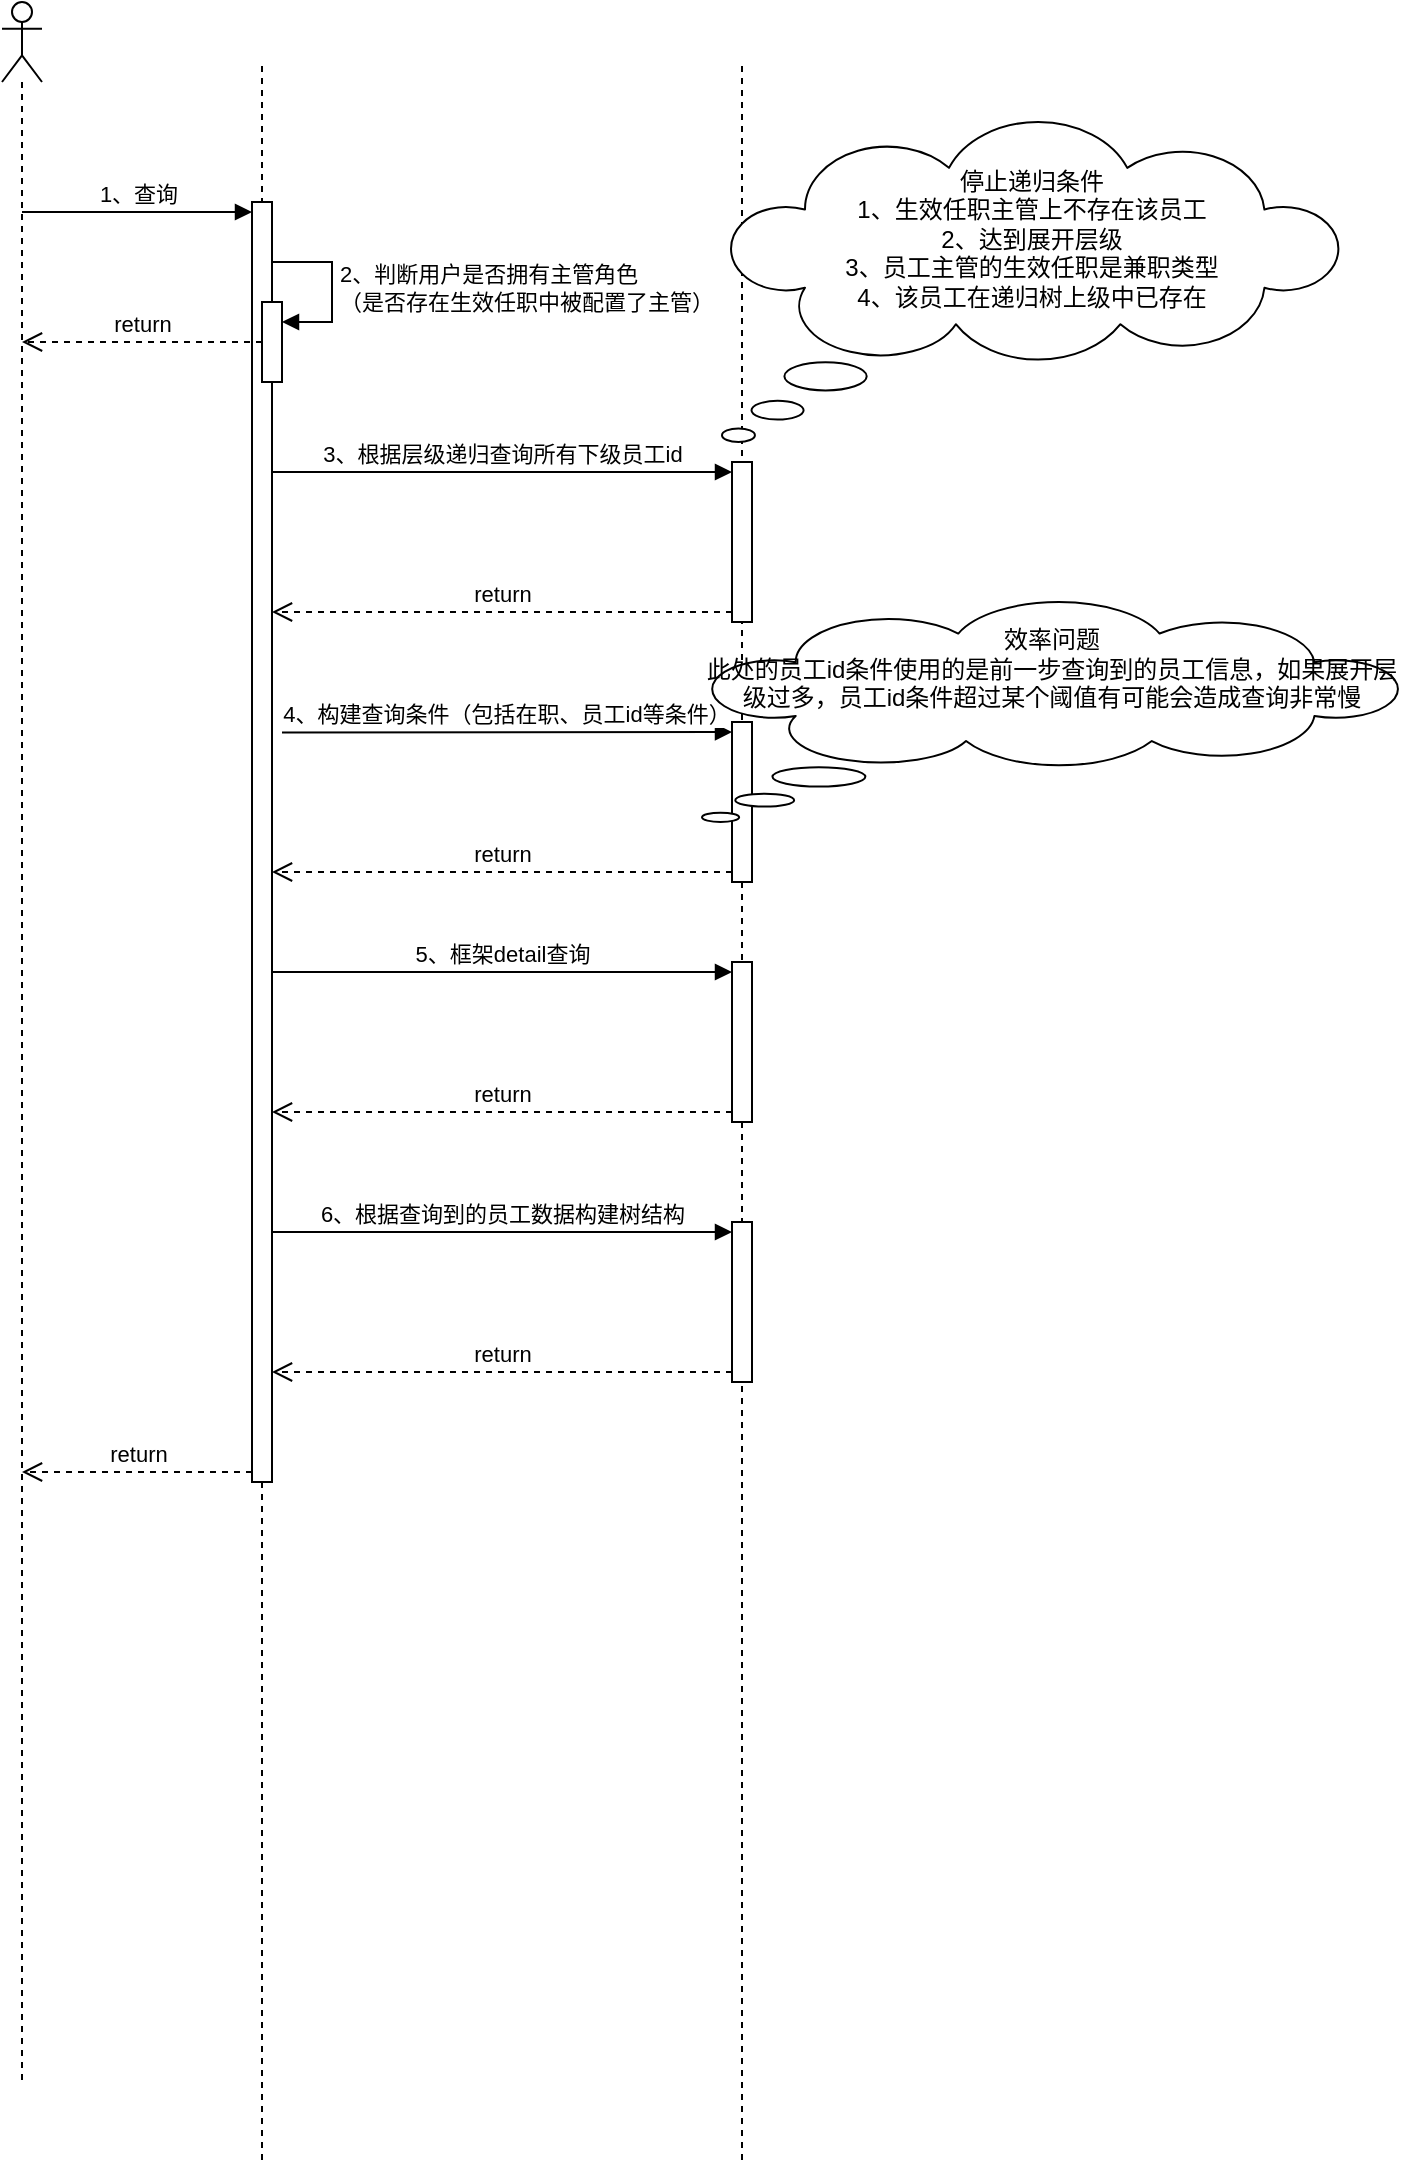 <mxfile version="23.1.5" type="github">
  <diagram name="第 1 页" id="gGNzHbZxtVyuUFQX-Yiw">
    <mxGraphModel dx="1434" dy="749" grid="1" gridSize="10" guides="1" tooltips="1" connect="1" arrows="1" fold="1" page="1" pageScale="1" pageWidth="827" pageHeight="1169" math="0" shadow="0">
      <root>
        <mxCell id="0" />
        <mxCell id="1" parent="0" />
        <mxCell id="tY0vm_PG-ZFwHlgBGjM2-1" value="" style="shape=umlLifeline;perimeter=lifelinePerimeter;whiteSpace=wrap;html=1;container=1;dropTarget=0;collapsible=0;recursiveResize=0;outlineConnect=0;portConstraint=eastwest;newEdgeStyle={&quot;curved&quot;:0,&quot;rounded&quot;:0};participant=umlActor;" parent="1" vertex="1">
          <mxGeometry x="70" y="90" width="20" height="1040" as="geometry" />
        </mxCell>
        <mxCell id="tY0vm_PG-ZFwHlgBGjM2-2" value="" style="endArrow=none;dashed=1;html=1;rounded=0;" parent="1" edge="1">
          <mxGeometry width="50" height="50" relative="1" as="geometry">
            <mxPoint x="200" y="1169" as="sourcePoint" />
            <mxPoint x="200" y="120" as="targetPoint" />
          </mxGeometry>
        </mxCell>
        <mxCell id="tY0vm_PG-ZFwHlgBGjM2-3" value="" style="html=1;points=[[0,0,0,0,5],[0,1,0,0,-5],[1,0,0,0,5],[1,1,0,0,-5]];perimeter=orthogonalPerimeter;outlineConnect=0;targetShapes=umlLifeline;portConstraint=eastwest;newEdgeStyle={&quot;curved&quot;:0,&quot;rounded&quot;:0};" parent="1" vertex="1">
          <mxGeometry x="195" y="190" width="10" height="640" as="geometry" />
        </mxCell>
        <mxCell id="tY0vm_PG-ZFwHlgBGjM2-4" value="1、查询" style="html=1;verticalAlign=bottom;endArrow=block;curved=0;rounded=0;entryX=0;entryY=0;entryDx=0;entryDy=5;" parent="1" source="tY0vm_PG-ZFwHlgBGjM2-1" target="tY0vm_PG-ZFwHlgBGjM2-3" edge="1">
          <mxGeometry relative="1" as="geometry">
            <mxPoint x="170" y="195" as="sourcePoint" />
          </mxGeometry>
        </mxCell>
        <mxCell id="tY0vm_PG-ZFwHlgBGjM2-5" value="return" style="html=1;verticalAlign=bottom;endArrow=open;dashed=1;endSize=8;curved=0;rounded=0;exitX=0;exitY=1;exitDx=0;exitDy=-5;" parent="1" source="tY0vm_PG-ZFwHlgBGjM2-3" target="tY0vm_PG-ZFwHlgBGjM2-1" edge="1">
          <mxGeometry relative="1" as="geometry">
            <mxPoint x="170" y="265" as="targetPoint" />
          </mxGeometry>
        </mxCell>
        <mxCell id="tY0vm_PG-ZFwHlgBGjM2-10" value="" style="endArrow=none;dashed=1;html=1;rounded=0;" parent="1" edge="1">
          <mxGeometry width="50" height="50" relative="1" as="geometry">
            <mxPoint x="440" y="1169" as="sourcePoint" />
            <mxPoint x="440" y="120" as="targetPoint" />
          </mxGeometry>
        </mxCell>
        <mxCell id="tY0vm_PG-ZFwHlgBGjM2-16" value="" style="html=1;points=[[0,0,0,0,5],[0,1,0,0,-5],[1,0,0,0,5],[1,1,0,0,-5]];perimeter=orthogonalPerimeter;outlineConnect=0;targetShapes=umlLifeline;portConstraint=eastwest;newEdgeStyle={&quot;curved&quot;:0,&quot;rounded&quot;:0};" parent="1" vertex="1">
          <mxGeometry x="200" y="240" width="10" height="40" as="geometry" />
        </mxCell>
        <mxCell id="tY0vm_PG-ZFwHlgBGjM2-17" value="2、判断用户是否拥有主管角色&lt;br&gt;（是否存在生效任职中被配置了主管）" style="html=1;align=left;spacingLeft=2;endArrow=block;rounded=0;edgeStyle=orthogonalEdgeStyle;curved=0;rounded=0;" parent="1" target="tY0vm_PG-ZFwHlgBGjM2-16" edge="1">
          <mxGeometry relative="1" as="geometry">
            <mxPoint x="205" y="220" as="sourcePoint" />
            <Array as="points">
              <mxPoint x="235" y="250" />
            </Array>
          </mxGeometry>
        </mxCell>
        <mxCell id="tY0vm_PG-ZFwHlgBGjM2-18" value="return" style="html=1;verticalAlign=bottom;endArrow=open;dashed=1;endSize=8;curved=0;rounded=0;" parent="1" target="tY0vm_PG-ZFwHlgBGjM2-1" edge="1">
          <mxGeometry relative="1" as="geometry">
            <mxPoint x="200" y="260" as="sourcePoint" />
            <mxPoint x="120" y="260" as="targetPoint" />
          </mxGeometry>
        </mxCell>
        <mxCell id="tY0vm_PG-ZFwHlgBGjM2-19" value="" style="html=1;points=[[0,0,0,0,5],[0,1,0,0,-5],[1,0,0,0,5],[1,1,0,0,-5]];perimeter=orthogonalPerimeter;outlineConnect=0;targetShapes=umlLifeline;portConstraint=eastwest;newEdgeStyle={&quot;curved&quot;:0,&quot;rounded&quot;:0};" parent="1" vertex="1">
          <mxGeometry x="435" y="320" width="10" height="80" as="geometry" />
        </mxCell>
        <mxCell id="tY0vm_PG-ZFwHlgBGjM2-20" value="3、根据层级递归查询所有下级员工id" style="html=1;verticalAlign=bottom;endArrow=block;curved=0;rounded=0;entryX=0;entryY=0;entryDx=0;entryDy=5;" parent="1" source="tY0vm_PG-ZFwHlgBGjM2-3" target="tY0vm_PG-ZFwHlgBGjM2-19" edge="1">
          <mxGeometry relative="1" as="geometry">
            <mxPoint x="370" y="325" as="sourcePoint" />
          </mxGeometry>
        </mxCell>
        <mxCell id="tY0vm_PG-ZFwHlgBGjM2-21" value="return" style="html=1;verticalAlign=bottom;endArrow=open;dashed=1;endSize=8;curved=0;rounded=0;exitX=0;exitY=1;exitDx=0;exitDy=-5;" parent="1" source="tY0vm_PG-ZFwHlgBGjM2-19" target="tY0vm_PG-ZFwHlgBGjM2-3" edge="1">
          <mxGeometry relative="1" as="geometry">
            <mxPoint x="370" y="395" as="targetPoint" />
          </mxGeometry>
        </mxCell>
        <mxCell id="tY0vm_PG-ZFwHlgBGjM2-22" value="" style="html=1;points=[[0,0,0,0,5],[0,1,0,0,-5],[1,0,0,0,5],[1,1,0,0,-5]];perimeter=orthogonalPerimeter;outlineConnect=0;targetShapes=umlLifeline;portConstraint=eastwest;newEdgeStyle={&quot;curved&quot;:0,&quot;rounded&quot;:0};" parent="1" vertex="1">
          <mxGeometry x="435" y="450" width="10" height="80" as="geometry" />
        </mxCell>
        <mxCell id="tY0vm_PG-ZFwHlgBGjM2-23" value="4、构建查询条件（包括在职、员工id等条件）" style="html=1;verticalAlign=bottom;endArrow=block;curved=0;rounded=0;entryX=0;entryY=0;entryDx=0;entryDy=5;exitX=1.5;exitY=0.557;exitDx=0;exitDy=0;exitPerimeter=0;" parent="1" target="tY0vm_PG-ZFwHlgBGjM2-22" edge="1">
          <mxGeometry relative="1" as="geometry">
            <mxPoint x="210" y="455.21" as="sourcePoint" />
          </mxGeometry>
        </mxCell>
        <mxCell id="tY0vm_PG-ZFwHlgBGjM2-24" value="return" style="html=1;verticalAlign=bottom;endArrow=open;dashed=1;endSize=8;curved=0;rounded=0;exitX=0;exitY=1;exitDx=0;exitDy=-5;" parent="1" source="tY0vm_PG-ZFwHlgBGjM2-22" edge="1">
          <mxGeometry relative="1" as="geometry">
            <mxPoint x="205" y="525" as="targetPoint" />
          </mxGeometry>
        </mxCell>
        <mxCell id="tY0vm_PG-ZFwHlgBGjM2-25" value="" style="html=1;points=[[0,0,0,0,5],[0,1,0,0,-5],[1,0,0,0,5],[1,1,0,0,-5]];perimeter=orthogonalPerimeter;outlineConnect=0;targetShapes=umlLifeline;portConstraint=eastwest;newEdgeStyle={&quot;curved&quot;:0,&quot;rounded&quot;:0};" parent="1" vertex="1">
          <mxGeometry x="435" y="570" width="10" height="80" as="geometry" />
        </mxCell>
        <mxCell id="tY0vm_PG-ZFwHlgBGjM2-26" value="5、框架detail查询" style="html=1;verticalAlign=bottom;endArrow=block;curved=0;rounded=0;entryX=0;entryY=0;entryDx=0;entryDy=5;" parent="1" target="tY0vm_PG-ZFwHlgBGjM2-25" edge="1">
          <mxGeometry relative="1" as="geometry">
            <mxPoint x="205" y="575" as="sourcePoint" />
          </mxGeometry>
        </mxCell>
        <mxCell id="tY0vm_PG-ZFwHlgBGjM2-27" value="return" style="html=1;verticalAlign=bottom;endArrow=open;dashed=1;endSize=8;curved=0;rounded=0;exitX=0;exitY=1;exitDx=0;exitDy=-5;" parent="1" source="tY0vm_PG-ZFwHlgBGjM2-25" edge="1">
          <mxGeometry relative="1" as="geometry">
            <mxPoint x="205" y="645" as="targetPoint" />
          </mxGeometry>
        </mxCell>
        <mxCell id="tY0vm_PG-ZFwHlgBGjM2-28" value="" style="html=1;points=[[0,0,0,0,5],[0,1,0,0,-5],[1,0,0,0,5],[1,1,0,0,-5]];perimeter=orthogonalPerimeter;outlineConnect=0;targetShapes=umlLifeline;portConstraint=eastwest;newEdgeStyle={&quot;curved&quot;:0,&quot;rounded&quot;:0};" parent="1" vertex="1">
          <mxGeometry x="435" y="700" width="10" height="80" as="geometry" />
        </mxCell>
        <mxCell id="tY0vm_PG-ZFwHlgBGjM2-29" value="6、根据查询到的员工数据构建树结构" style="html=1;verticalAlign=bottom;endArrow=block;curved=0;rounded=0;entryX=0;entryY=0;entryDx=0;entryDy=5;" parent="1" source="tY0vm_PG-ZFwHlgBGjM2-3" target="tY0vm_PG-ZFwHlgBGjM2-28" edge="1">
          <mxGeometry relative="1" as="geometry">
            <mxPoint x="365" y="705" as="sourcePoint" />
          </mxGeometry>
        </mxCell>
        <mxCell id="tY0vm_PG-ZFwHlgBGjM2-30" value="return" style="html=1;verticalAlign=bottom;endArrow=open;dashed=1;endSize=8;curved=0;rounded=0;exitX=0;exitY=1;exitDx=0;exitDy=-5;" parent="1" source="tY0vm_PG-ZFwHlgBGjM2-28" target="tY0vm_PG-ZFwHlgBGjM2-3" edge="1">
          <mxGeometry relative="1" as="geometry">
            <mxPoint x="365" y="775" as="targetPoint" />
          </mxGeometry>
        </mxCell>
        <mxCell id="GqcJUxGA93BmANHtmz4P-1" value="停止递归条件&lt;br&gt;1、生效任职主管上不存在该员工&lt;br&gt;2、达到展开层级&lt;br&gt;3、员工主管的生效任职是兼职类型&lt;br&gt;4、该员工在递归树上级中已存在&lt;br&gt;&lt;div&gt;&lt;br&gt;&lt;/div&gt;&lt;div&gt;&lt;br&gt;&lt;/div&gt;&lt;div&gt;&lt;br&gt;&lt;/div&gt;" style="whiteSpace=wrap;html=1;shape=mxgraph.basic.cloud_callout" vertex="1" parent="1">
          <mxGeometry x="430" y="150" width="310" height="160" as="geometry" />
        </mxCell>
        <mxCell id="GqcJUxGA93BmANHtmz4P-2" value="效率问题&lt;br&gt;此处的员工id条件使用的是前一步查询到的员工信息，如果展开层级过多，员工id条件超过某个阈值有可能会造成查询非常慢&lt;br&gt;&lt;div&gt;&lt;br&gt;&lt;/div&gt;&lt;div&gt;&lt;br&gt;&lt;/div&gt;&lt;div&gt;&lt;br&gt;&lt;/div&gt;" style="whiteSpace=wrap;html=1;shape=mxgraph.basic.cloud_callout" vertex="1" parent="1">
          <mxGeometry x="420" y="390" width="350" height="110" as="geometry" />
        </mxCell>
      </root>
    </mxGraphModel>
  </diagram>
</mxfile>
